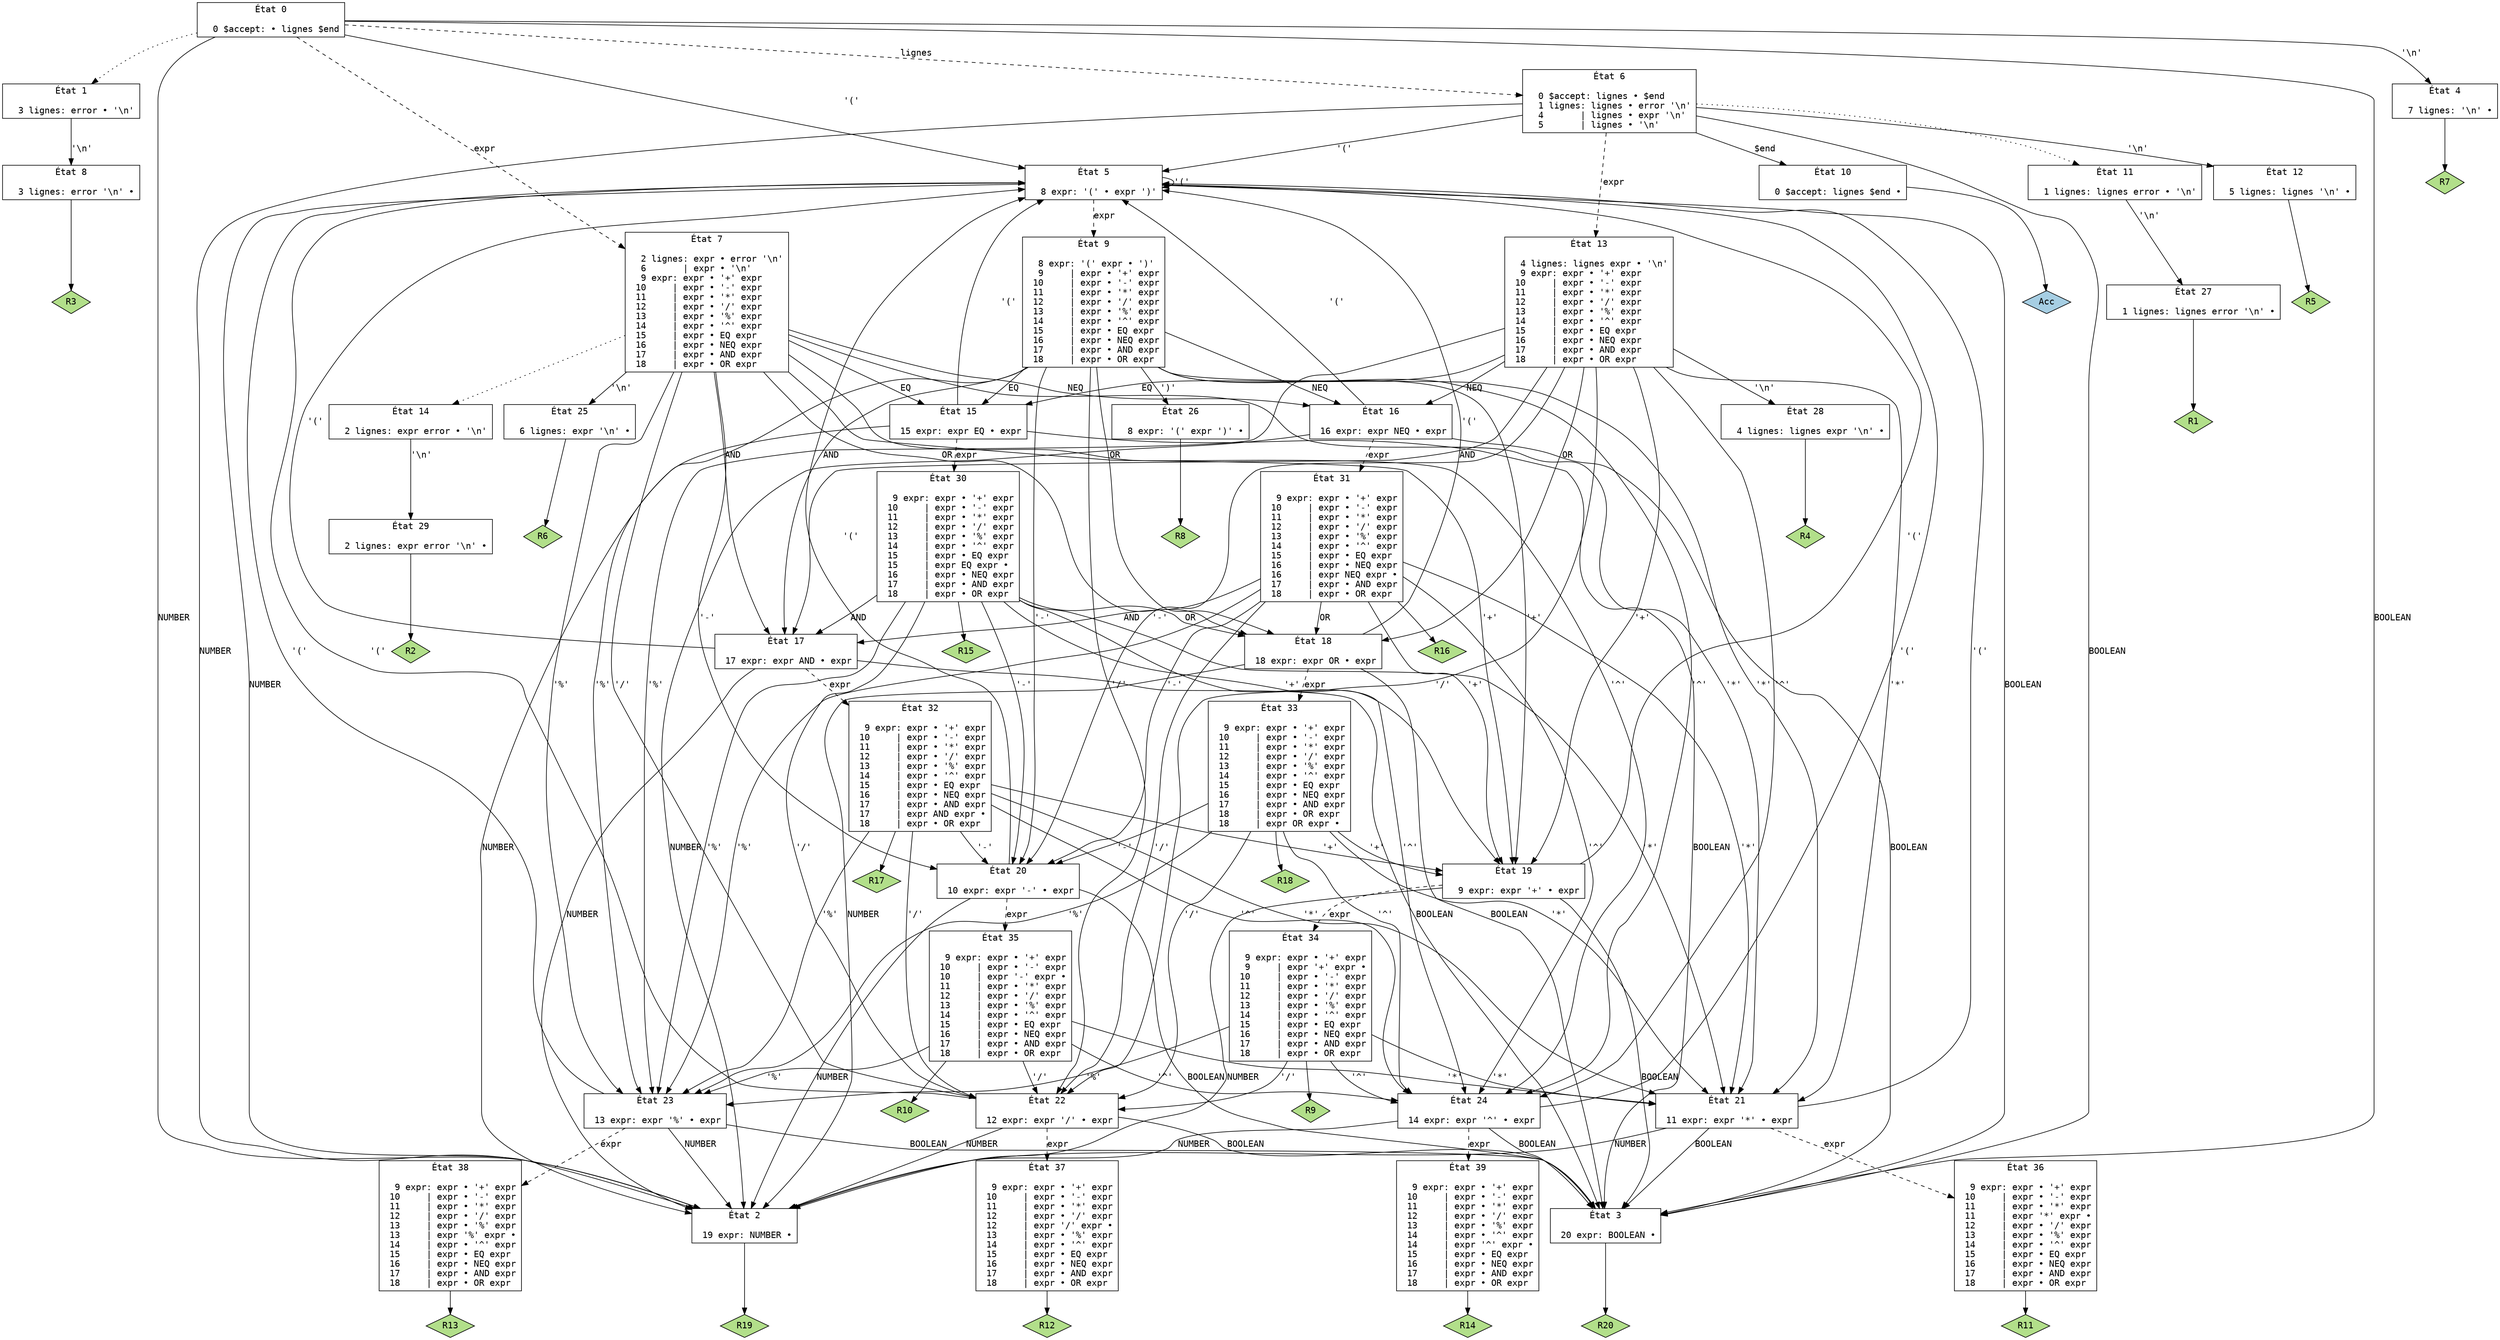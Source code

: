 // Produit par GNU Bison 3.7.5.
// Rapporter les bugs à <bug-bison@gnu.org>.
// Page d'accueil: <https://www.gnu.org/software/bison/>.

digraph "ex2.y"
{
  node [fontname = courier, shape = box, colorscheme = paired6]
  edge [fontname = courier]

  0 [label="État 0\n\l  0 $accept: • lignes $end\l"]
  0 -> 1 [style=dotted]
  0 -> 2 [style=solid label="NUMBER"]
  0 -> 3 [style=solid label="BOOLEAN"]
  0 -> 4 [style=solid label="'\\n'"]
  0 -> 5 [style=solid label="'('"]
  0 -> 6 [style=dashed label="lignes"]
  0 -> 7 [style=dashed label="expr"]
  1 [label="État 1\n\l  3 lignes: error • '\\n'\l"]
  1 -> 8 [style=solid label="'\\n'"]
  2 [label="État 2\n\l 19 expr: NUMBER •\l"]
  2 -> "2R19" [style=solid]
 "2R19" [label="R19", fillcolor=3, shape=diamond, style=filled]
  3 [label="État 3\n\l 20 expr: BOOLEAN •\l"]
  3 -> "3R20" [style=solid]
 "3R20" [label="R20", fillcolor=3, shape=diamond, style=filled]
  4 [label="État 4\n\l  7 lignes: '\\n' •\l"]
  4 -> "4R7" [style=solid]
 "4R7" [label="R7", fillcolor=3, shape=diamond, style=filled]
  5 [label="État 5\n\l  8 expr: '(' • expr ')'\l"]
  5 -> 2 [style=solid label="NUMBER"]
  5 -> 3 [style=solid label="BOOLEAN"]
  5 -> 5 [style=solid label="'('"]
  5 -> 9 [style=dashed label="expr"]
  6 [label="État 6\n\l  0 $accept: lignes • $end\l  1 lignes: lignes • error '\\n'\l  4       | lignes • expr '\\n'\l  5       | lignes • '\\n'\l"]
  6 -> 10 [style=solid label="$end"]
  6 -> 11 [style=dotted]
  6 -> 2 [style=solid label="NUMBER"]
  6 -> 3 [style=solid label="BOOLEAN"]
  6 -> 12 [style=solid label="'\\n'"]
  6 -> 5 [style=solid label="'('"]
  6 -> 13 [style=dashed label="expr"]
  7 [label="État 7\n\l  2 lignes: expr • error '\\n'\l  6       | expr • '\\n'\l  9 expr: expr • '+' expr\l 10     | expr • '-' expr\l 11     | expr • '*' expr\l 12     | expr • '/' expr\l 13     | expr • '%' expr\l 14     | expr • '^' expr\l 15     | expr • EQ expr\l 16     | expr • NEQ expr\l 17     | expr • AND expr\l 18     | expr • OR expr\l"]
  7 -> 14 [style=dotted]
  7 -> 15 [style=solid label="EQ"]
  7 -> 16 [style=solid label="NEQ"]
  7 -> 17 [style=solid label="AND"]
  7 -> 18 [style=solid label="OR"]
  7 -> 19 [style=solid label="'+'"]
  7 -> 20 [style=solid label="'-'"]
  7 -> 21 [style=solid label="'*'"]
  7 -> 22 [style=solid label="'/'"]
  7 -> 23 [style=solid label="'%'"]
  7 -> 24 [style=solid label="'^'"]
  7 -> 25 [style=solid label="'\\n'"]
  8 [label="État 8\n\l  3 lignes: error '\\n' •\l"]
  8 -> "8R3" [style=solid]
 "8R3" [label="R3", fillcolor=3, shape=diamond, style=filled]
  9 [label="État 9\n\l  8 expr: '(' expr • ')'\l  9     | expr • '+' expr\l 10     | expr • '-' expr\l 11     | expr • '*' expr\l 12     | expr • '/' expr\l 13     | expr • '%' expr\l 14     | expr • '^' expr\l 15     | expr • EQ expr\l 16     | expr • NEQ expr\l 17     | expr • AND expr\l 18     | expr • OR expr\l"]
  9 -> 15 [style=solid label="EQ"]
  9 -> 16 [style=solid label="NEQ"]
  9 -> 17 [style=solid label="AND"]
  9 -> 18 [style=solid label="OR"]
  9 -> 19 [style=solid label="'+'"]
  9 -> 20 [style=solid label="'-'"]
  9 -> 21 [style=solid label="'*'"]
  9 -> 22 [style=solid label="'/'"]
  9 -> 23 [style=solid label="'%'"]
  9 -> 24 [style=solid label="'^'"]
  9 -> 26 [style=solid label="')'"]
  10 [label="État 10\n\l  0 $accept: lignes $end •\l"]
  10 -> "10R0" [style=solid]
 "10R0" [label="Acc", fillcolor=1, shape=diamond, style=filled]
  11 [label="État 11\n\l  1 lignes: lignes error • '\\n'\l"]
  11 -> 27 [style=solid label="'\\n'"]
  12 [label="État 12\n\l  5 lignes: lignes '\\n' •\l"]
  12 -> "12R5" [style=solid]
 "12R5" [label="R5", fillcolor=3, shape=diamond, style=filled]
  13 [label="État 13\n\l  4 lignes: lignes expr • '\\n'\l  9 expr: expr • '+' expr\l 10     | expr • '-' expr\l 11     | expr • '*' expr\l 12     | expr • '/' expr\l 13     | expr • '%' expr\l 14     | expr • '^' expr\l 15     | expr • EQ expr\l 16     | expr • NEQ expr\l 17     | expr • AND expr\l 18     | expr • OR expr\l"]
  13 -> 15 [style=solid label="EQ"]
  13 -> 16 [style=solid label="NEQ"]
  13 -> 17 [style=solid label="AND"]
  13 -> 18 [style=solid label="OR"]
  13 -> 19 [style=solid label="'+'"]
  13 -> 20 [style=solid label="'-'"]
  13 -> 21 [style=solid label="'*'"]
  13 -> 22 [style=solid label="'/'"]
  13 -> 23 [style=solid label="'%'"]
  13 -> 24 [style=solid label="'^'"]
  13 -> 28 [style=solid label="'\\n'"]
  14 [label="État 14\n\l  2 lignes: expr error • '\\n'\l"]
  14 -> 29 [style=solid label="'\\n'"]
  15 [label="État 15\n\l 15 expr: expr EQ • expr\l"]
  15 -> 2 [style=solid label="NUMBER"]
  15 -> 3 [style=solid label="BOOLEAN"]
  15 -> 5 [style=solid label="'('"]
  15 -> 30 [style=dashed label="expr"]
  16 [label="État 16\n\l 16 expr: expr NEQ • expr\l"]
  16 -> 2 [style=solid label="NUMBER"]
  16 -> 3 [style=solid label="BOOLEAN"]
  16 -> 5 [style=solid label="'('"]
  16 -> 31 [style=dashed label="expr"]
  17 [label="État 17\n\l 17 expr: expr AND • expr\l"]
  17 -> 2 [style=solid label="NUMBER"]
  17 -> 3 [style=solid label="BOOLEAN"]
  17 -> 5 [style=solid label="'('"]
  17 -> 32 [style=dashed label="expr"]
  18 [label="État 18\n\l 18 expr: expr OR • expr\l"]
  18 -> 2 [style=solid label="NUMBER"]
  18 -> 3 [style=solid label="BOOLEAN"]
  18 -> 5 [style=solid label="'('"]
  18 -> 33 [style=dashed label="expr"]
  19 [label="État 19\n\l  9 expr: expr '+' • expr\l"]
  19 -> 2 [style=solid label="NUMBER"]
  19 -> 3 [style=solid label="BOOLEAN"]
  19 -> 5 [style=solid label="'('"]
  19 -> 34 [style=dashed label="expr"]
  20 [label="État 20\n\l 10 expr: expr '-' • expr\l"]
  20 -> 2 [style=solid label="NUMBER"]
  20 -> 3 [style=solid label="BOOLEAN"]
  20 -> 5 [style=solid label="'('"]
  20 -> 35 [style=dashed label="expr"]
  21 [label="État 21\n\l 11 expr: expr '*' • expr\l"]
  21 -> 2 [style=solid label="NUMBER"]
  21 -> 3 [style=solid label="BOOLEAN"]
  21 -> 5 [style=solid label="'('"]
  21 -> 36 [style=dashed label="expr"]
  22 [label="État 22\n\l 12 expr: expr '/' • expr\l"]
  22 -> 2 [style=solid label="NUMBER"]
  22 -> 3 [style=solid label="BOOLEAN"]
  22 -> 5 [style=solid label="'('"]
  22 -> 37 [style=dashed label="expr"]
  23 [label="État 23\n\l 13 expr: expr '%' • expr\l"]
  23 -> 2 [style=solid label="NUMBER"]
  23 -> 3 [style=solid label="BOOLEAN"]
  23 -> 5 [style=solid label="'('"]
  23 -> 38 [style=dashed label="expr"]
  24 [label="État 24\n\l 14 expr: expr '^' • expr\l"]
  24 -> 2 [style=solid label="NUMBER"]
  24 -> 3 [style=solid label="BOOLEAN"]
  24 -> 5 [style=solid label="'('"]
  24 -> 39 [style=dashed label="expr"]
  25 [label="État 25\n\l  6 lignes: expr '\\n' •\l"]
  25 -> "25R6" [style=solid]
 "25R6" [label="R6", fillcolor=3, shape=diamond, style=filled]
  26 [label="État 26\n\l  8 expr: '(' expr ')' •\l"]
  26 -> "26R8" [style=solid]
 "26R8" [label="R8", fillcolor=3, shape=diamond, style=filled]
  27 [label="État 27\n\l  1 lignes: lignes error '\\n' •\l"]
  27 -> "27R1" [style=solid]
 "27R1" [label="R1", fillcolor=3, shape=diamond, style=filled]
  28 [label="État 28\n\l  4 lignes: lignes expr '\\n' •\l"]
  28 -> "28R4" [style=solid]
 "28R4" [label="R4", fillcolor=3, shape=diamond, style=filled]
  29 [label="État 29\n\l  2 lignes: expr error '\\n' •\l"]
  29 -> "29R2" [style=solid]
 "29R2" [label="R2", fillcolor=3, shape=diamond, style=filled]
  30 [label="État 30\n\l  9 expr: expr • '+' expr\l 10     | expr • '-' expr\l 11     | expr • '*' expr\l 12     | expr • '/' expr\l 13     | expr • '%' expr\l 14     | expr • '^' expr\l 15     | expr • EQ expr\l 15     | expr EQ expr •\l 16     | expr • NEQ expr\l 17     | expr • AND expr\l 18     | expr • OR expr\l"]
  30 -> 17 [style=solid label="AND"]
  30 -> 18 [style=solid label="OR"]
  30 -> 19 [style=solid label="'+'"]
  30 -> 20 [style=solid label="'-'"]
  30 -> 21 [style=solid label="'*'"]
  30 -> 22 [style=solid label="'/'"]
  30 -> 23 [style=solid label="'%'"]
  30 -> 24 [style=solid label="'^'"]
  30 -> "30R15" [style=solid]
 "30R15" [label="R15", fillcolor=3, shape=diamond, style=filled]
  31 [label="État 31\n\l  9 expr: expr • '+' expr\l 10     | expr • '-' expr\l 11     | expr • '*' expr\l 12     | expr • '/' expr\l 13     | expr • '%' expr\l 14     | expr • '^' expr\l 15     | expr • EQ expr\l 16     | expr • NEQ expr\l 16     | expr NEQ expr •\l 17     | expr • AND expr\l 18     | expr • OR expr\l"]
  31 -> 17 [style=solid label="AND"]
  31 -> 18 [style=solid label="OR"]
  31 -> 19 [style=solid label="'+'"]
  31 -> 20 [style=solid label="'-'"]
  31 -> 21 [style=solid label="'*'"]
  31 -> 22 [style=solid label="'/'"]
  31 -> 23 [style=solid label="'%'"]
  31 -> 24 [style=solid label="'^'"]
  31 -> "31R16" [style=solid]
 "31R16" [label="R16", fillcolor=3, shape=diamond, style=filled]
  32 [label="État 32\n\l  9 expr: expr • '+' expr\l 10     | expr • '-' expr\l 11     | expr • '*' expr\l 12     | expr • '/' expr\l 13     | expr • '%' expr\l 14     | expr • '^' expr\l 15     | expr • EQ expr\l 16     | expr • NEQ expr\l 17     | expr • AND expr\l 17     | expr AND expr •\l 18     | expr • OR expr\l"]
  32 -> 19 [style=solid label="'+'"]
  32 -> 20 [style=solid label="'-'"]
  32 -> 21 [style=solid label="'*'"]
  32 -> 22 [style=solid label="'/'"]
  32 -> 23 [style=solid label="'%'"]
  32 -> 24 [style=solid label="'^'"]
  32 -> "32R17" [style=solid]
 "32R17" [label="R17", fillcolor=3, shape=diamond, style=filled]
  33 [label="État 33\n\l  9 expr: expr • '+' expr\l 10     | expr • '-' expr\l 11     | expr • '*' expr\l 12     | expr • '/' expr\l 13     | expr • '%' expr\l 14     | expr • '^' expr\l 15     | expr • EQ expr\l 16     | expr • NEQ expr\l 17     | expr • AND expr\l 18     | expr • OR expr\l 18     | expr OR expr •\l"]
  33 -> 19 [style=solid label="'+'"]
  33 -> 20 [style=solid label="'-'"]
  33 -> 21 [style=solid label="'*'"]
  33 -> 22 [style=solid label="'/'"]
  33 -> 23 [style=solid label="'%'"]
  33 -> 24 [style=solid label="'^'"]
  33 -> "33R18" [style=solid]
 "33R18" [label="R18", fillcolor=3, shape=diamond, style=filled]
  34 [label="État 34\n\l  9 expr: expr • '+' expr\l  9     | expr '+' expr •\l 10     | expr • '-' expr\l 11     | expr • '*' expr\l 12     | expr • '/' expr\l 13     | expr • '%' expr\l 14     | expr • '^' expr\l 15     | expr • EQ expr\l 16     | expr • NEQ expr\l 17     | expr • AND expr\l 18     | expr • OR expr\l"]
  34 -> 21 [style=solid label="'*'"]
  34 -> 22 [style=solid label="'/'"]
  34 -> 23 [style=solid label="'%'"]
  34 -> 24 [style=solid label="'^'"]
  34 -> "34R9" [style=solid]
 "34R9" [label="R9", fillcolor=3, shape=diamond, style=filled]
  35 [label="État 35\n\l  9 expr: expr • '+' expr\l 10     | expr • '-' expr\l 10     | expr '-' expr •\l 11     | expr • '*' expr\l 12     | expr • '/' expr\l 13     | expr • '%' expr\l 14     | expr • '^' expr\l 15     | expr • EQ expr\l 16     | expr • NEQ expr\l 17     | expr • AND expr\l 18     | expr • OR expr\l"]
  35 -> 21 [style=solid label="'*'"]
  35 -> 22 [style=solid label="'/'"]
  35 -> 23 [style=solid label="'%'"]
  35 -> 24 [style=solid label="'^'"]
  35 -> "35R10" [style=solid]
 "35R10" [label="R10", fillcolor=3, shape=diamond, style=filled]
  36 [label="État 36\n\l  9 expr: expr • '+' expr\l 10     | expr • '-' expr\l 11     | expr • '*' expr\l 11     | expr '*' expr •\l 12     | expr • '/' expr\l 13     | expr • '%' expr\l 14     | expr • '^' expr\l 15     | expr • EQ expr\l 16     | expr • NEQ expr\l 17     | expr • AND expr\l 18     | expr • OR expr\l"]
  36 -> "36R11" [style=solid]
 "36R11" [label="R11", fillcolor=3, shape=diamond, style=filled]
  37 [label="État 37\n\l  9 expr: expr • '+' expr\l 10     | expr • '-' expr\l 11     | expr • '*' expr\l 12     | expr • '/' expr\l 12     | expr '/' expr •\l 13     | expr • '%' expr\l 14     | expr • '^' expr\l 15     | expr • EQ expr\l 16     | expr • NEQ expr\l 17     | expr • AND expr\l 18     | expr • OR expr\l"]
  37 -> "37R12" [style=solid]
 "37R12" [label="R12", fillcolor=3, shape=diamond, style=filled]
  38 [label="État 38\n\l  9 expr: expr • '+' expr\l 10     | expr • '-' expr\l 11     | expr • '*' expr\l 12     | expr • '/' expr\l 13     | expr • '%' expr\l 13     | expr '%' expr •\l 14     | expr • '^' expr\l 15     | expr • EQ expr\l 16     | expr • NEQ expr\l 17     | expr • AND expr\l 18     | expr • OR expr\l"]
  38 -> "38R13" [style=solid]
 "38R13" [label="R13", fillcolor=3, shape=diamond, style=filled]
  39 [label="État 39\n\l  9 expr: expr • '+' expr\l 10     | expr • '-' expr\l 11     | expr • '*' expr\l 12     | expr • '/' expr\l 13     | expr • '%' expr\l 14     | expr • '^' expr\l 14     | expr '^' expr •\l 15     | expr • EQ expr\l 16     | expr • NEQ expr\l 17     | expr • AND expr\l 18     | expr • OR expr\l"]
  39 -> "39R14" [style=solid]
 "39R14" [label="R14", fillcolor=3, shape=diamond, style=filled]
}

